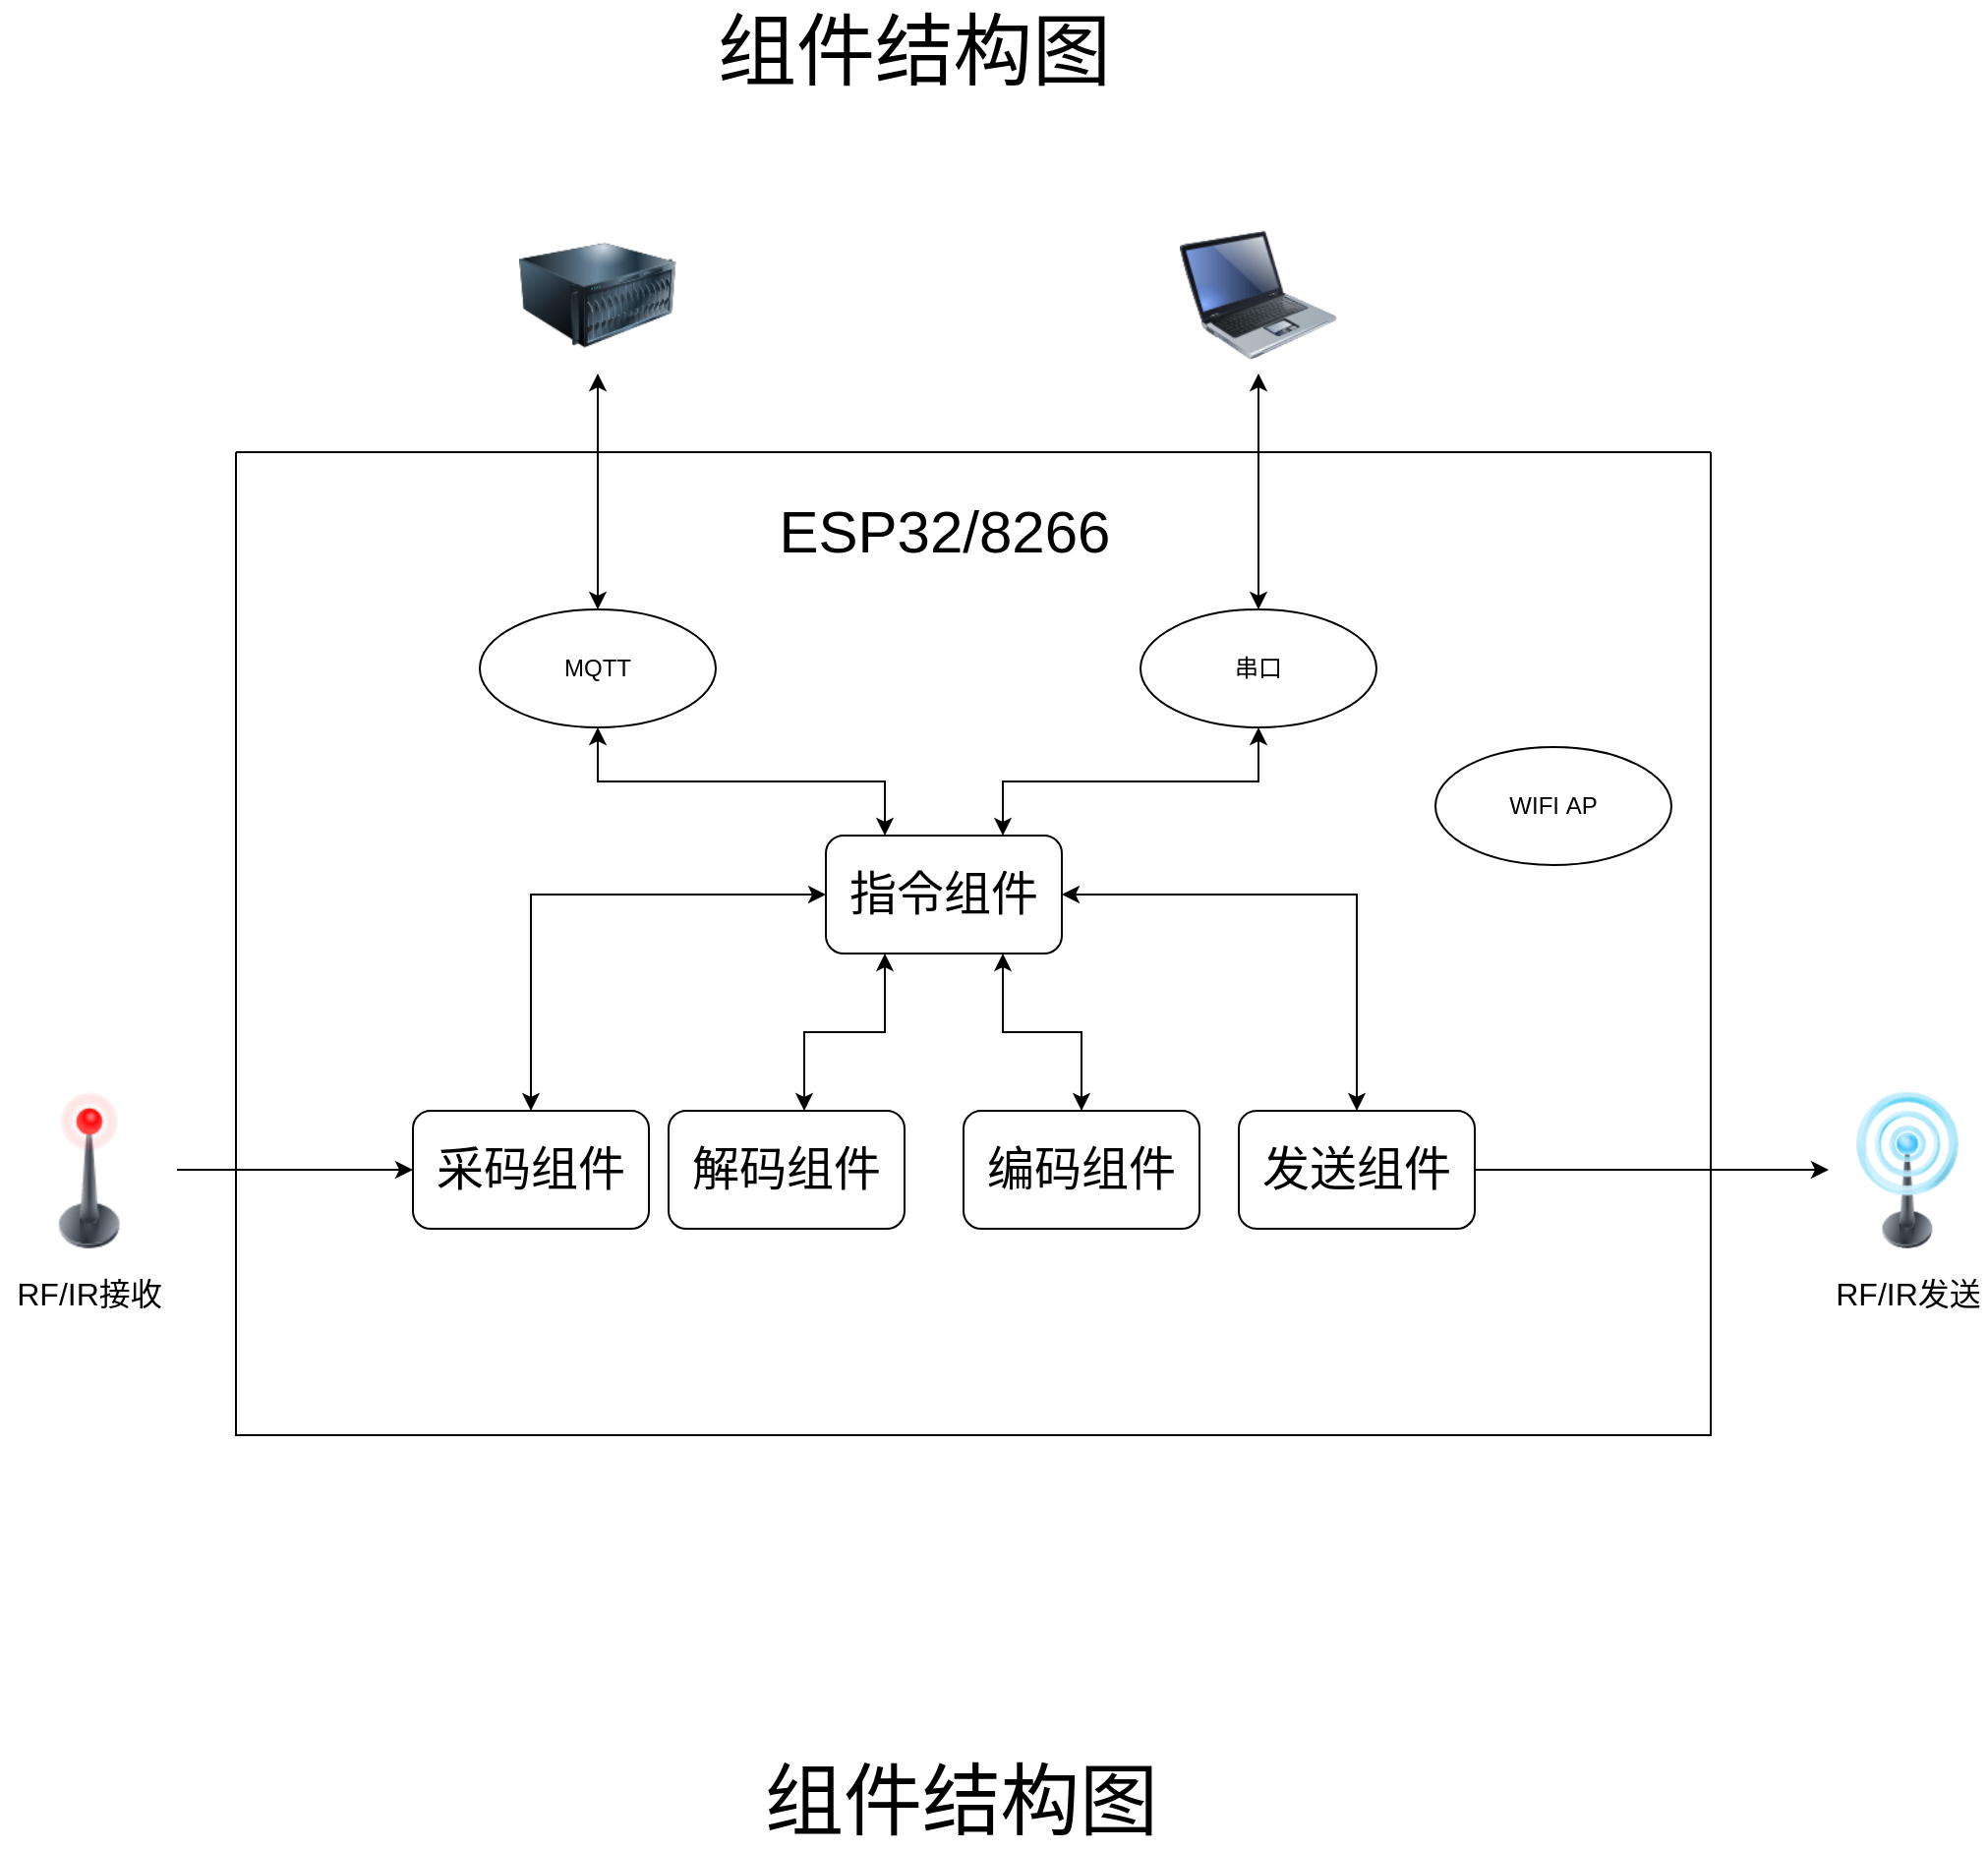 <mxfile version="14.9.6" type="github">
  <diagram id="C5RBs43oDa-KdzZeNtuy" name="Page-1">
    <mxGraphModel dx="1422" dy="959" grid="1" gridSize="10" guides="1" tooltips="1" connect="1" arrows="1" fold="1" page="1" pageScale="1" pageWidth="827" pageHeight="1169" math="0" shadow="0">
      <root>
        <mxCell id="WIyWlLk6GJQsqaUBKTNV-0" />
        <mxCell id="WIyWlLk6GJQsqaUBKTNV-1" parent="WIyWlLk6GJQsqaUBKTNV-0" />
        <mxCell id="7-sAUaGDbd0qWvUfUDHB-1" value="" style="swimlane;startSize=0;fontSize=40;" parent="WIyWlLk6GJQsqaUBKTNV-1" vertex="1">
          <mxGeometry x="210" y="300" width="750" height="500" as="geometry" />
        </mxCell>
        <mxCell id="7-sAUaGDbd0qWvUfUDHB-3" value="采码组件" style="rounded=1;whiteSpace=wrap;html=1;fontSize=24;" parent="7-sAUaGDbd0qWvUfUDHB-1" vertex="1">
          <mxGeometry x="90" y="335" width="120" height="60" as="geometry" />
        </mxCell>
        <mxCell id="7-sAUaGDbd0qWvUfUDHB-6" value="编码组件" style="rounded=1;whiteSpace=wrap;html=1;fontSize=24;" parent="7-sAUaGDbd0qWvUfUDHB-1" vertex="1">
          <mxGeometry x="370" y="335" width="120" height="60" as="geometry" />
        </mxCell>
        <mxCell id="7-sAUaGDbd0qWvUfUDHB-4" value="解码组件" style="rounded=1;whiteSpace=wrap;html=1;fontSize=24;" parent="7-sAUaGDbd0qWvUfUDHB-1" vertex="1">
          <mxGeometry x="220" y="335" width="120" height="60" as="geometry" />
        </mxCell>
        <mxCell id="7-sAUaGDbd0qWvUfUDHB-5" value="发送组件" style="rounded=1;whiteSpace=wrap;html=1;fontSize=24;" parent="7-sAUaGDbd0qWvUfUDHB-1" vertex="1">
          <mxGeometry x="510" y="335" width="120" height="60" as="geometry" />
        </mxCell>
        <mxCell id="jWXVGDuvpxij76FHgJUa-36" style="edgeStyle=orthogonalEdgeStyle;rounded=0;orthogonalLoop=1;jettySize=auto;html=1;entryX=0.25;entryY=0;entryDx=0;entryDy=0;startArrow=classic;startFill=1;exitX=0.5;exitY=1;exitDx=0;exitDy=0;" edge="1" parent="7-sAUaGDbd0qWvUfUDHB-1" source="jWXVGDuvpxij76FHgJUa-27" target="jWXVGDuvpxij76FHgJUa-29">
          <mxGeometry relative="1" as="geometry" />
        </mxCell>
        <mxCell id="jWXVGDuvpxij76FHgJUa-27" value="MQTT" style="ellipse;whiteSpace=wrap;html=1;" vertex="1" parent="7-sAUaGDbd0qWvUfUDHB-1">
          <mxGeometry x="124" y="80" width="120" height="60" as="geometry" />
        </mxCell>
        <mxCell id="jWXVGDuvpxij76FHgJUa-28" value="串口" style="ellipse;whiteSpace=wrap;html=1;" vertex="1" parent="7-sAUaGDbd0qWvUfUDHB-1">
          <mxGeometry x="460" y="80" width="120" height="60" as="geometry" />
        </mxCell>
        <mxCell id="jWXVGDuvpxij76FHgJUa-31" style="edgeStyle=orthogonalEdgeStyle;rounded=0;orthogonalLoop=1;jettySize=auto;html=1;entryX=0.5;entryY=0;entryDx=0;entryDy=0;startArrow=classic;startFill=1;" edge="1" parent="7-sAUaGDbd0qWvUfUDHB-1" source="jWXVGDuvpxij76FHgJUa-29" target="7-sAUaGDbd0qWvUfUDHB-3">
          <mxGeometry relative="1" as="geometry" />
        </mxCell>
        <mxCell id="jWXVGDuvpxij76FHgJUa-32" style="edgeStyle=orthogonalEdgeStyle;rounded=0;orthogonalLoop=1;jettySize=auto;html=1;entryX=0.575;entryY=0;entryDx=0;entryDy=0;entryPerimeter=0;startArrow=classic;startFill=1;exitX=0.25;exitY=1;exitDx=0;exitDy=0;" edge="1" parent="7-sAUaGDbd0qWvUfUDHB-1" source="jWXVGDuvpxij76FHgJUa-29" target="7-sAUaGDbd0qWvUfUDHB-4">
          <mxGeometry relative="1" as="geometry" />
        </mxCell>
        <mxCell id="jWXVGDuvpxij76FHgJUa-33" style="edgeStyle=orthogonalEdgeStyle;rounded=0;orthogonalLoop=1;jettySize=auto;html=1;entryX=0.5;entryY=0;entryDx=0;entryDy=0;startArrow=classic;startFill=1;exitX=0.75;exitY=1;exitDx=0;exitDy=0;" edge="1" parent="7-sAUaGDbd0qWvUfUDHB-1" source="jWXVGDuvpxij76FHgJUa-29" target="7-sAUaGDbd0qWvUfUDHB-6">
          <mxGeometry relative="1" as="geometry" />
        </mxCell>
        <mxCell id="jWXVGDuvpxij76FHgJUa-34" style="edgeStyle=orthogonalEdgeStyle;rounded=0;orthogonalLoop=1;jettySize=auto;html=1;entryX=0.5;entryY=0;entryDx=0;entryDy=0;startArrow=classic;startFill=1;" edge="1" parent="7-sAUaGDbd0qWvUfUDHB-1" source="jWXVGDuvpxij76FHgJUa-29" target="7-sAUaGDbd0qWvUfUDHB-5">
          <mxGeometry relative="1" as="geometry" />
        </mxCell>
        <mxCell id="jWXVGDuvpxij76FHgJUa-35" style="edgeStyle=orthogonalEdgeStyle;rounded=0;orthogonalLoop=1;jettySize=auto;html=1;entryX=0.5;entryY=1;entryDx=0;entryDy=0;startArrow=classic;startFill=1;exitX=0.75;exitY=0;exitDx=0;exitDy=0;" edge="1" parent="7-sAUaGDbd0qWvUfUDHB-1" source="jWXVGDuvpxij76FHgJUa-29" target="jWXVGDuvpxij76FHgJUa-28">
          <mxGeometry relative="1" as="geometry" />
        </mxCell>
        <mxCell id="jWXVGDuvpxij76FHgJUa-29" value="&lt;span style=&quot;font-size: 24px&quot;&gt;指令组件&lt;/span&gt;" style="rounded=1;whiteSpace=wrap;html=1;" vertex="1" parent="7-sAUaGDbd0qWvUfUDHB-1">
          <mxGeometry x="300" y="195" width="120" height="60" as="geometry" />
        </mxCell>
        <mxCell id="7-sAUaGDbd0qWvUfUDHB-2" value="ESP32/8266" style="text;html=1;align=center;verticalAlign=middle;resizable=0;points=[];autosize=1;strokeColor=none;fontSize=30;" parent="7-sAUaGDbd0qWvUfUDHB-1" vertex="1">
          <mxGeometry x="270" y="20" width="180" height="40" as="geometry" />
        </mxCell>
        <mxCell id="jWXVGDuvpxij76FHgJUa-39" value="WIFI&amp;nbsp;AP" style="ellipse;whiteSpace=wrap;html=1;" vertex="1" parent="7-sAUaGDbd0qWvUfUDHB-1">
          <mxGeometry x="610" y="150" width="120" height="60" as="geometry" />
        </mxCell>
        <mxCell id="7-sAUaGDbd0qWvUfUDHB-0" value="组件结构图" style="text;html=1;strokeColor=none;fillColor=none;align=center;verticalAlign=middle;whiteSpace=wrap;rounded=0;fontSize=40;" parent="WIyWlLk6GJQsqaUBKTNV-1" vertex="1">
          <mxGeometry x="410" y="70" width="290" height="50" as="geometry" />
        </mxCell>
        <mxCell id="7-sAUaGDbd0qWvUfUDHB-11" style="edgeStyle=orthogonalEdgeStyle;curved=1;rounded=0;orthogonalLoop=1;jettySize=auto;html=1;entryX=0;entryY=0.5;entryDx=0;entryDy=0;fontSize=24;" parent="WIyWlLk6GJQsqaUBKTNV-1" source="7-sAUaGDbd0qWvUfUDHB-7" target="7-sAUaGDbd0qWvUfUDHB-3" edge="1">
          <mxGeometry relative="1" as="geometry">
            <mxPoint x="230" y="530" as="sourcePoint" />
          </mxGeometry>
        </mxCell>
        <mxCell id="7-sAUaGDbd0qWvUfUDHB-7" value="&lt;font style=&quot;font-size: 16px&quot;&gt;RF/IR接收&lt;/font&gt;" style="image;html=1;image=img/lib/clip_art/telecommunication/Signal_tower_off_128x128.png;fontSize=24;" parent="WIyWlLk6GJQsqaUBKTNV-1" vertex="1">
          <mxGeometry x="90" y="625" width="90" height="80" as="geometry" />
        </mxCell>
        <mxCell id="7-sAUaGDbd0qWvUfUDHB-8" value="&lt;font style=&quot;font-size: 16px&quot;&gt;RF/IR发送&lt;/font&gt;" style="image;html=1;image=img/lib/clip_art/telecommunication/Signal_tower_on_128x128.png;fontSize=24;" parent="WIyWlLk6GJQsqaUBKTNV-1" vertex="1">
          <mxGeometry x="1020" y="625" width="80" height="80" as="geometry" />
        </mxCell>
        <mxCell id="7-sAUaGDbd0qWvUfUDHB-10" style="edgeStyle=orthogonalEdgeStyle;curved=1;rounded=0;orthogonalLoop=1;jettySize=auto;html=1;exitX=1;exitY=0.5;exitDx=0;exitDy=0;fontSize=24;" parent="WIyWlLk6GJQsqaUBKTNV-1" source="7-sAUaGDbd0qWvUfUDHB-5" target="7-sAUaGDbd0qWvUfUDHB-8" edge="1">
          <mxGeometry relative="1" as="geometry" />
        </mxCell>
        <mxCell id="jWXVGDuvpxij76FHgJUa-40" value="" style="image;html=1;image=img/lib/clip_art/computers/Laptop_128x128.png;fontSize=30;" vertex="1" parent="WIyWlLk6GJQsqaUBKTNV-1">
          <mxGeometry x="690" y="180" width="80" height="80" as="geometry" />
        </mxCell>
        <mxCell id="jWXVGDuvpxij76FHgJUa-41" style="edgeStyle=orthogonalEdgeStyle;rounded=0;orthogonalLoop=1;jettySize=auto;html=1;exitX=0.5;exitY=0;exitDx=0;exitDy=0;entryX=0.5;entryY=1;entryDx=0;entryDy=0;fontSize=30;startArrow=classic;startFill=1;" edge="1" parent="WIyWlLk6GJQsqaUBKTNV-1" source="jWXVGDuvpxij76FHgJUa-28" target="jWXVGDuvpxij76FHgJUa-40">
          <mxGeometry relative="1" as="geometry" />
        </mxCell>
        <mxCell id="jWXVGDuvpxij76FHgJUa-42" value="" style="image;html=1;image=img/lib/clip_art/computers/Server_128x128.png;fontSize=30;" vertex="1" parent="WIyWlLk6GJQsqaUBKTNV-1">
          <mxGeometry x="354" y="180" width="80" height="80" as="geometry" />
        </mxCell>
        <mxCell id="jWXVGDuvpxij76FHgJUa-43" style="edgeStyle=orthogonalEdgeStyle;rounded=0;orthogonalLoop=1;jettySize=auto;html=1;exitX=0.5;exitY=0;exitDx=0;exitDy=0;fontSize=30;startArrow=classic;startFill=1;" edge="1" parent="WIyWlLk6GJQsqaUBKTNV-1" source="jWXVGDuvpxij76FHgJUa-27" target="jWXVGDuvpxij76FHgJUa-42">
          <mxGeometry relative="1" as="geometry" />
        </mxCell>
        <mxCell id="jWXVGDuvpxij76FHgJUa-46" value="组件结构图" style="text;html=1;strokeColor=none;fillColor=none;align=center;verticalAlign=middle;whiteSpace=wrap;rounded=0;fontSize=40;" vertex="1" parent="WIyWlLk6GJQsqaUBKTNV-1">
          <mxGeometry x="434" y="960" width="290" height="50" as="geometry" />
        </mxCell>
      </root>
    </mxGraphModel>
  </diagram>
</mxfile>

